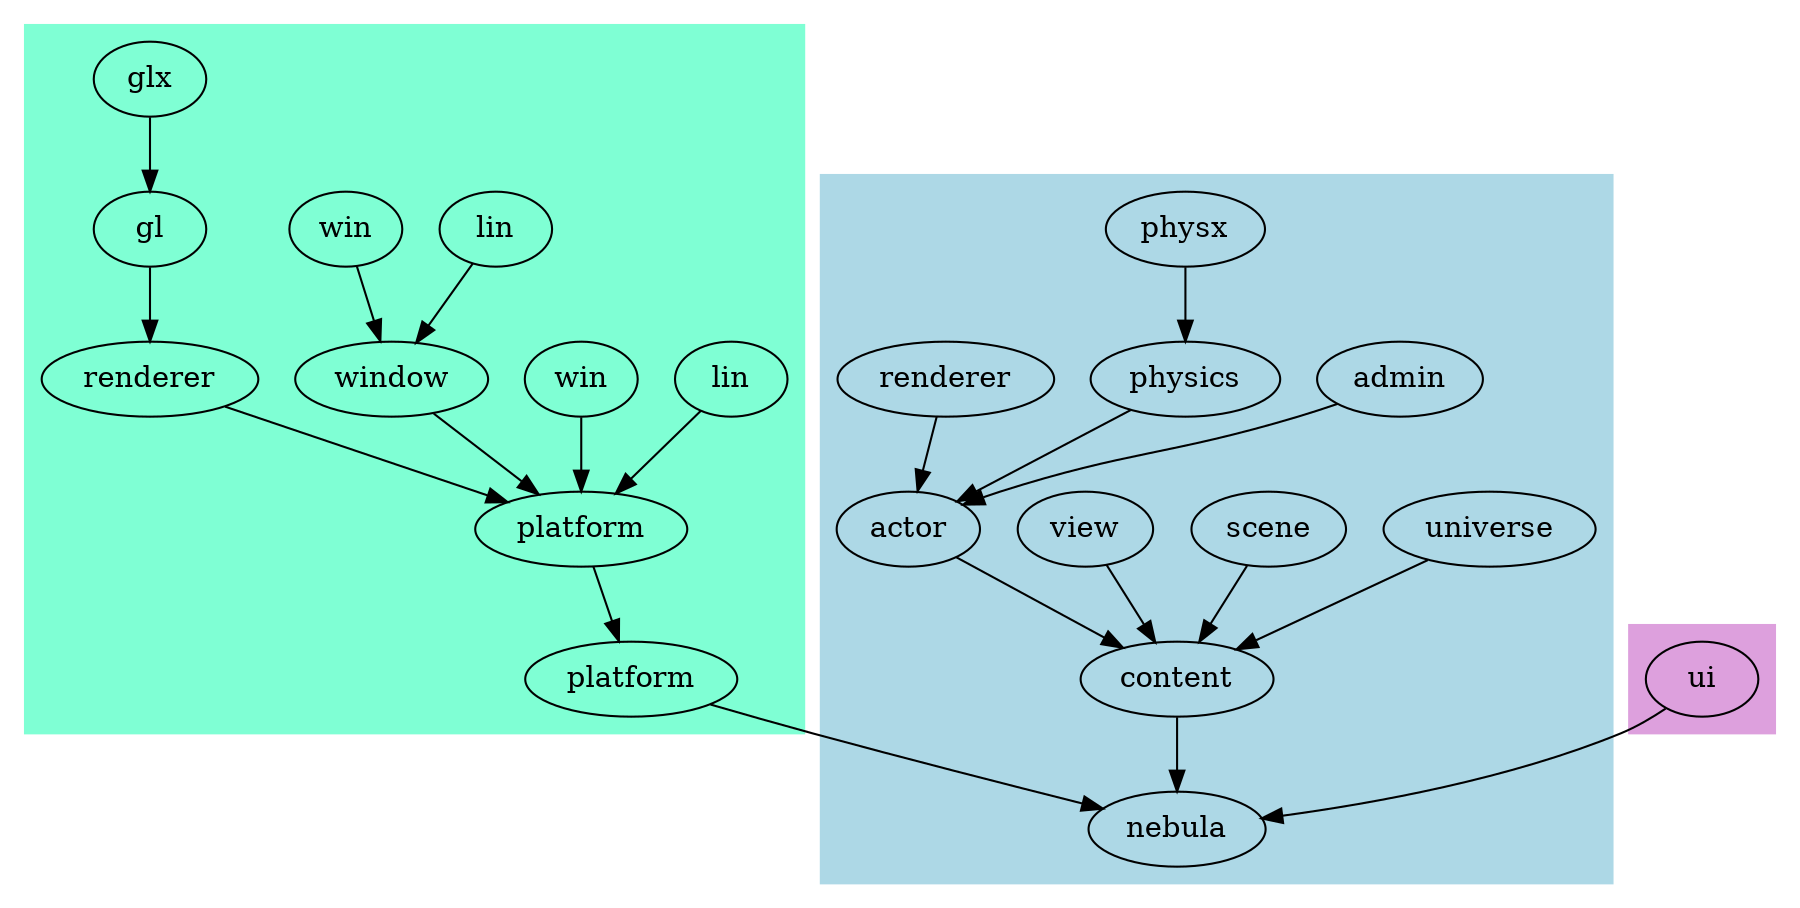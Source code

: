 digraph G
{
	subgraph cluster__content
	{
		//node [style=filled];
		style = filled;
		color = lightblue;
		
		content [label="content"];

		content -> nebula;

		
		universe [label = "universe"];
		


		scene [label = "scene"];
		
		
		
		view [label = "view"];
		
		actor [label = "actor"];
		actor_admin [label = "admin"];
		actor_physics [label = "physics"];
		actor_physics_physx [label = "physx"];
		actor_renderer [label = "renderer"];
		
		universe -> content;
		scene -> content;
		view -> content;
		actor -> content;
		actor_admin -> actor;
		actor_physics -> actor;
		actor_physics_physx -> actor_physics;
		actor_renderer -> actor;
		
	}
	subgraph cluster__platform
	{
		platform [label="platform"];
		platform_platform [label="platform"];
		platform_platform_lin [label="lin"];
		platform_platform_win [label="win"];
		platform_window [label="window"];
		platform_window_lin [label="lin"];
		platform_window_win [label="win"];
		platform_renderer [label="renderer"];
		platform_renderer_gl [label="gl"];
		platform_renderer_gl_glx [label="glx"];

		
		platform -> nebula;
		platform_platform -> platform;
		platform_platform_lin -> platform_platform;
		platform_platform_win -> platform_platform;
		platform_window -> platform_platform;
		platform_window_lin -> platform_window;
		platform_window_win -> platform_window;
		platform_renderer -> platform_platform;
		platform_renderer_gl -> platform_renderer;
		platform_renderer_gl_glx -> platform_renderer_gl;




		style = filled;
		color = aquamarine;
	}
	subgraph cluster__ui
	{
		ui [label = "ui"];
		ui -> nebula;

		style = filled;
		color = plum;
	}
	nebula [label="nebula"];
	
	
	
			

	
		
}
